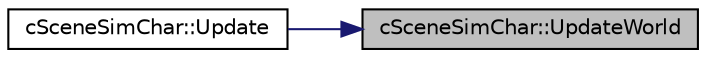 digraph "cSceneSimChar::UpdateWorld"
{
 // LATEX_PDF_SIZE
  edge [fontname="Helvetica",fontsize="10",labelfontname="Helvetica",labelfontsize="10"];
  node [fontname="Helvetica",fontsize="10",shape=record];
  rankdir="RL";
  Node1 [label="cSceneSimChar::UpdateWorld",height=0.2,width=0.4,color="black", fillcolor="grey75", style="filled", fontcolor="black",tooltip=" "];
  Node1 -> Node2 [dir="back",color="midnightblue",fontsize="10",style="solid",fontname="Helvetica"];
  Node2 [label="cSceneSimChar::Update",height=0.2,width=0.4,color="black", fillcolor="white", style="filled",URL="$classc_scene_sim_char.html#afdac36d2808b3d986f7737ddef4d7aa3",tooltip=" "];
}
